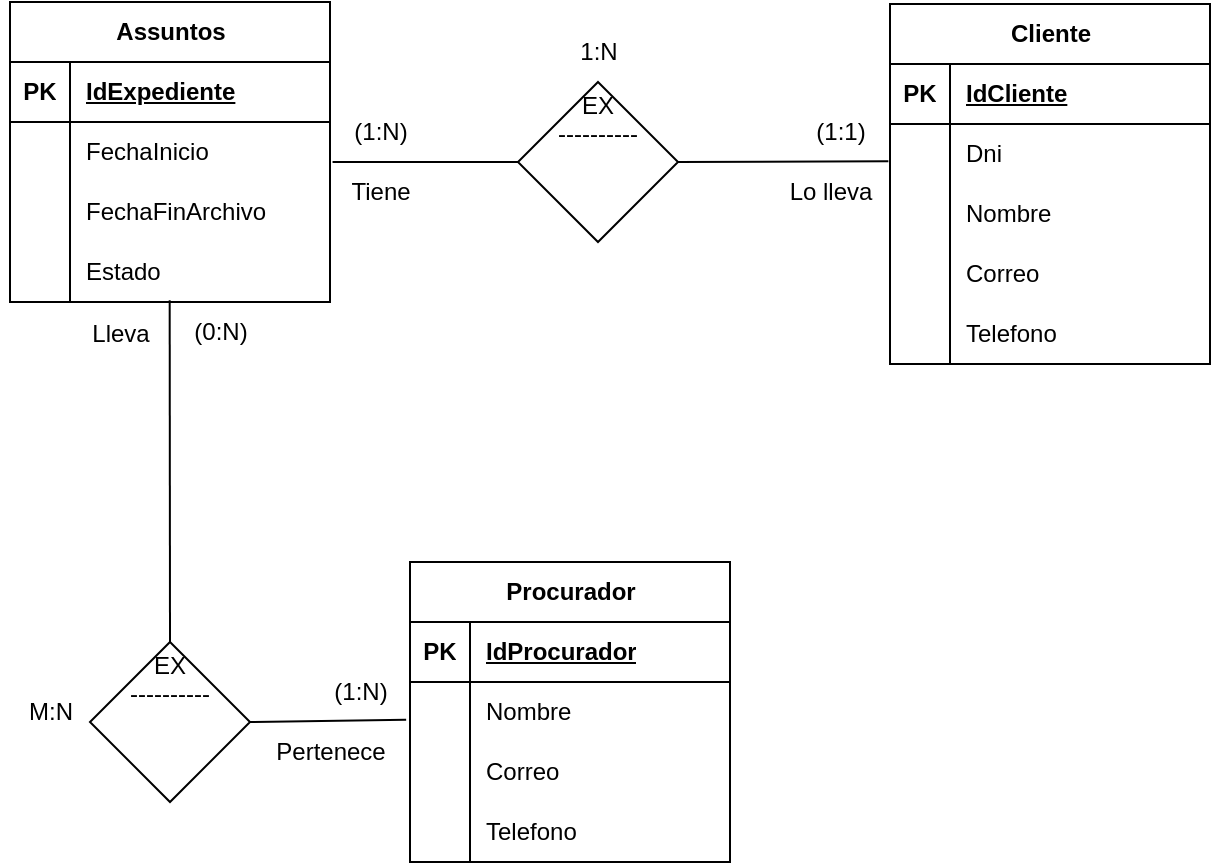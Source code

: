 <mxfile version="26.0.14">
  <diagram name="Página-1" id="xHfDyFCo1jr_LGeqsuyp">
    <mxGraphModel dx="478" dy="271" grid="1" gridSize="10" guides="1" tooltips="1" connect="1" arrows="1" fold="1" page="1" pageScale="1" pageWidth="827" pageHeight="1169" math="0" shadow="0">
      <root>
        <mxCell id="0" />
        <mxCell id="1" parent="0" />
        <mxCell id="jyjnI5o4pFwSkTSzeh7Q-1" value="Assuntos" style="shape=table;startSize=30;container=1;collapsible=1;childLayout=tableLayout;fixedRows=1;rowLines=0;fontStyle=1;align=center;resizeLast=1;html=1;" vertex="1" parent="1">
          <mxGeometry x="120" y="120" width="160" height="150" as="geometry" />
        </mxCell>
        <mxCell id="jyjnI5o4pFwSkTSzeh7Q-2" value="" style="shape=tableRow;horizontal=0;startSize=0;swimlaneHead=0;swimlaneBody=0;fillColor=none;collapsible=0;dropTarget=0;points=[[0,0.5],[1,0.5]];portConstraint=eastwest;top=0;left=0;right=0;bottom=1;" vertex="1" parent="jyjnI5o4pFwSkTSzeh7Q-1">
          <mxGeometry y="30" width="160" height="30" as="geometry" />
        </mxCell>
        <mxCell id="jyjnI5o4pFwSkTSzeh7Q-3" value="PK" style="shape=partialRectangle;connectable=0;fillColor=none;top=0;left=0;bottom=0;right=0;fontStyle=1;overflow=hidden;whiteSpace=wrap;html=1;" vertex="1" parent="jyjnI5o4pFwSkTSzeh7Q-2">
          <mxGeometry width="30" height="30" as="geometry">
            <mxRectangle width="30" height="30" as="alternateBounds" />
          </mxGeometry>
        </mxCell>
        <mxCell id="jyjnI5o4pFwSkTSzeh7Q-4" value="IdExpediente" style="shape=partialRectangle;connectable=0;fillColor=none;top=0;left=0;bottom=0;right=0;align=left;spacingLeft=6;fontStyle=5;overflow=hidden;whiteSpace=wrap;html=1;" vertex="1" parent="jyjnI5o4pFwSkTSzeh7Q-2">
          <mxGeometry x="30" width="130" height="30" as="geometry">
            <mxRectangle width="130" height="30" as="alternateBounds" />
          </mxGeometry>
        </mxCell>
        <mxCell id="jyjnI5o4pFwSkTSzeh7Q-5" value="" style="shape=tableRow;horizontal=0;startSize=0;swimlaneHead=0;swimlaneBody=0;fillColor=none;collapsible=0;dropTarget=0;points=[[0,0.5],[1,0.5]];portConstraint=eastwest;top=0;left=0;right=0;bottom=0;" vertex="1" parent="jyjnI5o4pFwSkTSzeh7Q-1">
          <mxGeometry y="60" width="160" height="30" as="geometry" />
        </mxCell>
        <mxCell id="jyjnI5o4pFwSkTSzeh7Q-6" value="" style="shape=partialRectangle;connectable=0;fillColor=none;top=0;left=0;bottom=0;right=0;editable=1;overflow=hidden;whiteSpace=wrap;html=1;" vertex="1" parent="jyjnI5o4pFwSkTSzeh7Q-5">
          <mxGeometry width="30" height="30" as="geometry">
            <mxRectangle width="30" height="30" as="alternateBounds" />
          </mxGeometry>
        </mxCell>
        <mxCell id="jyjnI5o4pFwSkTSzeh7Q-7" value="FechaInicio" style="shape=partialRectangle;connectable=0;fillColor=none;top=0;left=0;bottom=0;right=0;align=left;spacingLeft=6;overflow=hidden;whiteSpace=wrap;html=1;" vertex="1" parent="jyjnI5o4pFwSkTSzeh7Q-5">
          <mxGeometry x="30" width="130" height="30" as="geometry">
            <mxRectangle width="130" height="30" as="alternateBounds" />
          </mxGeometry>
        </mxCell>
        <mxCell id="jyjnI5o4pFwSkTSzeh7Q-8" value="" style="shape=tableRow;horizontal=0;startSize=0;swimlaneHead=0;swimlaneBody=0;fillColor=none;collapsible=0;dropTarget=0;points=[[0,0.5],[1,0.5]];portConstraint=eastwest;top=0;left=0;right=0;bottom=0;" vertex="1" parent="jyjnI5o4pFwSkTSzeh7Q-1">
          <mxGeometry y="90" width="160" height="30" as="geometry" />
        </mxCell>
        <mxCell id="jyjnI5o4pFwSkTSzeh7Q-9" value="" style="shape=partialRectangle;connectable=0;fillColor=none;top=0;left=0;bottom=0;right=0;editable=1;overflow=hidden;whiteSpace=wrap;html=1;" vertex="1" parent="jyjnI5o4pFwSkTSzeh7Q-8">
          <mxGeometry width="30" height="30" as="geometry">
            <mxRectangle width="30" height="30" as="alternateBounds" />
          </mxGeometry>
        </mxCell>
        <mxCell id="jyjnI5o4pFwSkTSzeh7Q-10" value="FechaFinArchivo" style="shape=partialRectangle;connectable=0;fillColor=none;top=0;left=0;bottom=0;right=0;align=left;spacingLeft=6;overflow=hidden;whiteSpace=wrap;html=1;" vertex="1" parent="jyjnI5o4pFwSkTSzeh7Q-8">
          <mxGeometry x="30" width="130" height="30" as="geometry">
            <mxRectangle width="130" height="30" as="alternateBounds" />
          </mxGeometry>
        </mxCell>
        <mxCell id="jyjnI5o4pFwSkTSzeh7Q-11" value="" style="shape=tableRow;horizontal=0;startSize=0;swimlaneHead=0;swimlaneBody=0;fillColor=none;collapsible=0;dropTarget=0;points=[[0,0.5],[1,0.5]];portConstraint=eastwest;top=0;left=0;right=0;bottom=0;" vertex="1" parent="jyjnI5o4pFwSkTSzeh7Q-1">
          <mxGeometry y="120" width="160" height="30" as="geometry" />
        </mxCell>
        <mxCell id="jyjnI5o4pFwSkTSzeh7Q-12" value="" style="shape=partialRectangle;connectable=0;fillColor=none;top=0;left=0;bottom=0;right=0;editable=1;overflow=hidden;whiteSpace=wrap;html=1;" vertex="1" parent="jyjnI5o4pFwSkTSzeh7Q-11">
          <mxGeometry width="30" height="30" as="geometry">
            <mxRectangle width="30" height="30" as="alternateBounds" />
          </mxGeometry>
        </mxCell>
        <mxCell id="jyjnI5o4pFwSkTSzeh7Q-13" value="Estado" style="shape=partialRectangle;connectable=0;fillColor=none;top=0;left=0;bottom=0;right=0;align=left;spacingLeft=6;overflow=hidden;whiteSpace=wrap;html=1;" vertex="1" parent="jyjnI5o4pFwSkTSzeh7Q-11">
          <mxGeometry x="30" width="130" height="30" as="geometry">
            <mxRectangle width="130" height="30" as="alternateBounds" />
          </mxGeometry>
        </mxCell>
        <mxCell id="jyjnI5o4pFwSkTSzeh7Q-14" value="Cliente" style="shape=table;startSize=30;container=1;collapsible=1;childLayout=tableLayout;fixedRows=1;rowLines=0;fontStyle=1;align=center;resizeLast=1;html=1;" vertex="1" parent="1">
          <mxGeometry x="560" y="121" width="160.0" height="180" as="geometry" />
        </mxCell>
        <mxCell id="jyjnI5o4pFwSkTSzeh7Q-15" value="" style="shape=tableRow;horizontal=0;startSize=0;swimlaneHead=0;swimlaneBody=0;fillColor=none;collapsible=0;dropTarget=0;points=[[0,0.5],[1,0.5]];portConstraint=eastwest;top=0;left=0;right=0;bottom=1;" vertex="1" parent="jyjnI5o4pFwSkTSzeh7Q-14">
          <mxGeometry y="30" width="160.0" height="30" as="geometry" />
        </mxCell>
        <mxCell id="jyjnI5o4pFwSkTSzeh7Q-16" value="PK" style="shape=partialRectangle;connectable=0;fillColor=none;top=0;left=0;bottom=0;right=0;fontStyle=1;overflow=hidden;whiteSpace=wrap;html=1;" vertex="1" parent="jyjnI5o4pFwSkTSzeh7Q-15">
          <mxGeometry width="30" height="30" as="geometry">
            <mxRectangle width="30" height="30" as="alternateBounds" />
          </mxGeometry>
        </mxCell>
        <mxCell id="jyjnI5o4pFwSkTSzeh7Q-17" value="IdCliente" style="shape=partialRectangle;connectable=0;fillColor=none;top=0;left=0;bottom=0;right=0;align=left;spacingLeft=6;fontStyle=5;overflow=hidden;whiteSpace=wrap;html=1;" vertex="1" parent="jyjnI5o4pFwSkTSzeh7Q-15">
          <mxGeometry x="30" width="130.0" height="30" as="geometry">
            <mxRectangle width="130.0" height="30" as="alternateBounds" />
          </mxGeometry>
        </mxCell>
        <mxCell id="jyjnI5o4pFwSkTSzeh7Q-18" value="" style="shape=tableRow;horizontal=0;startSize=0;swimlaneHead=0;swimlaneBody=0;fillColor=none;collapsible=0;dropTarget=0;points=[[0,0.5],[1,0.5]];portConstraint=eastwest;top=0;left=0;right=0;bottom=0;" vertex="1" parent="jyjnI5o4pFwSkTSzeh7Q-14">
          <mxGeometry y="60" width="160.0" height="30" as="geometry" />
        </mxCell>
        <mxCell id="jyjnI5o4pFwSkTSzeh7Q-19" value="" style="shape=partialRectangle;connectable=0;fillColor=none;top=0;left=0;bottom=0;right=0;editable=1;overflow=hidden;whiteSpace=wrap;html=1;" vertex="1" parent="jyjnI5o4pFwSkTSzeh7Q-18">
          <mxGeometry width="30" height="30" as="geometry">
            <mxRectangle width="30" height="30" as="alternateBounds" />
          </mxGeometry>
        </mxCell>
        <mxCell id="jyjnI5o4pFwSkTSzeh7Q-20" value="Dni" style="shape=partialRectangle;connectable=0;fillColor=none;top=0;left=0;bottom=0;right=0;align=left;spacingLeft=6;overflow=hidden;whiteSpace=wrap;html=1;" vertex="1" parent="jyjnI5o4pFwSkTSzeh7Q-18">
          <mxGeometry x="30" width="130.0" height="30" as="geometry">
            <mxRectangle width="130.0" height="30" as="alternateBounds" />
          </mxGeometry>
        </mxCell>
        <mxCell id="jyjnI5o4pFwSkTSzeh7Q-21" value="" style="shape=tableRow;horizontal=0;startSize=0;swimlaneHead=0;swimlaneBody=0;fillColor=none;collapsible=0;dropTarget=0;points=[[0,0.5],[1,0.5]];portConstraint=eastwest;top=0;left=0;right=0;bottom=0;" vertex="1" parent="jyjnI5o4pFwSkTSzeh7Q-14">
          <mxGeometry y="90" width="160.0" height="30" as="geometry" />
        </mxCell>
        <mxCell id="jyjnI5o4pFwSkTSzeh7Q-22" value="" style="shape=partialRectangle;connectable=0;fillColor=none;top=0;left=0;bottom=0;right=0;editable=1;overflow=hidden;whiteSpace=wrap;html=1;" vertex="1" parent="jyjnI5o4pFwSkTSzeh7Q-21">
          <mxGeometry width="30" height="30" as="geometry">
            <mxRectangle width="30" height="30" as="alternateBounds" />
          </mxGeometry>
        </mxCell>
        <mxCell id="jyjnI5o4pFwSkTSzeh7Q-23" value="Nombre" style="shape=partialRectangle;connectable=0;fillColor=none;top=0;left=0;bottom=0;right=0;align=left;spacingLeft=6;overflow=hidden;whiteSpace=wrap;html=1;" vertex="1" parent="jyjnI5o4pFwSkTSzeh7Q-21">
          <mxGeometry x="30" width="130.0" height="30" as="geometry">
            <mxRectangle width="130.0" height="30" as="alternateBounds" />
          </mxGeometry>
        </mxCell>
        <mxCell id="jyjnI5o4pFwSkTSzeh7Q-24" value="" style="shape=tableRow;horizontal=0;startSize=0;swimlaneHead=0;swimlaneBody=0;fillColor=none;collapsible=0;dropTarget=0;points=[[0,0.5],[1,0.5]];portConstraint=eastwest;top=0;left=0;right=0;bottom=0;" vertex="1" parent="jyjnI5o4pFwSkTSzeh7Q-14">
          <mxGeometry y="120" width="160.0" height="30" as="geometry" />
        </mxCell>
        <mxCell id="jyjnI5o4pFwSkTSzeh7Q-25" value="" style="shape=partialRectangle;connectable=0;fillColor=none;top=0;left=0;bottom=0;right=0;editable=1;overflow=hidden;whiteSpace=wrap;html=1;" vertex="1" parent="jyjnI5o4pFwSkTSzeh7Q-24">
          <mxGeometry width="30" height="30" as="geometry">
            <mxRectangle width="30" height="30" as="alternateBounds" />
          </mxGeometry>
        </mxCell>
        <mxCell id="jyjnI5o4pFwSkTSzeh7Q-26" value="Correo" style="shape=partialRectangle;connectable=0;fillColor=none;top=0;left=0;bottom=0;right=0;align=left;spacingLeft=6;overflow=hidden;whiteSpace=wrap;html=1;" vertex="1" parent="jyjnI5o4pFwSkTSzeh7Q-24">
          <mxGeometry x="30" width="130.0" height="30" as="geometry">
            <mxRectangle width="130.0" height="30" as="alternateBounds" />
          </mxGeometry>
        </mxCell>
        <mxCell id="jyjnI5o4pFwSkTSzeh7Q-30" value="" style="shape=tableRow;horizontal=0;startSize=0;swimlaneHead=0;swimlaneBody=0;fillColor=none;collapsible=0;dropTarget=0;points=[[0,0.5],[1,0.5]];portConstraint=eastwest;top=0;left=0;right=0;bottom=0;" vertex="1" parent="jyjnI5o4pFwSkTSzeh7Q-14">
          <mxGeometry y="150" width="160.0" height="30" as="geometry" />
        </mxCell>
        <mxCell id="jyjnI5o4pFwSkTSzeh7Q-31" value="" style="shape=partialRectangle;connectable=0;fillColor=none;top=0;left=0;bottom=0;right=0;editable=1;overflow=hidden;whiteSpace=wrap;html=1;" vertex="1" parent="jyjnI5o4pFwSkTSzeh7Q-30">
          <mxGeometry width="30" height="30" as="geometry">
            <mxRectangle width="30" height="30" as="alternateBounds" />
          </mxGeometry>
        </mxCell>
        <mxCell id="jyjnI5o4pFwSkTSzeh7Q-32" value="Telefono" style="shape=partialRectangle;connectable=0;fillColor=none;top=0;left=0;bottom=0;right=0;align=left;spacingLeft=6;overflow=hidden;whiteSpace=wrap;html=1;" vertex="1" parent="jyjnI5o4pFwSkTSzeh7Q-30">
          <mxGeometry x="30" width="130.0" height="30" as="geometry">
            <mxRectangle width="130.0" height="30" as="alternateBounds" />
          </mxGeometry>
        </mxCell>
        <mxCell id="jyjnI5o4pFwSkTSzeh7Q-35" value="" style="endArrow=none;html=1;rounded=0;entryX=0;entryY=0.5;entryDx=0;entryDy=0;exitX=1.008;exitY=0.667;exitDx=0;exitDy=0;exitPerimeter=0;entryPerimeter=0;movable=0;resizable=0;rotatable=0;deletable=0;editable=0;locked=1;connectable=0;" edge="1" parent="1" source="jyjnI5o4pFwSkTSzeh7Q-5" target="jyjnI5o4pFwSkTSzeh7Q-67">
          <mxGeometry width="50" height="50" relative="1" as="geometry">
            <mxPoint x="300" y="310" as="sourcePoint" />
            <mxPoint x="374" y="201" as="targetPoint" />
          </mxGeometry>
        </mxCell>
        <mxCell id="jyjnI5o4pFwSkTSzeh7Q-36" value="" style="endArrow=none;html=1;rounded=0;entryX=-0.005;entryY=0.622;entryDx=0;entryDy=0;exitX=1;exitY=0.5;exitDx=0;exitDy=0;entryPerimeter=0;movable=0;resizable=0;rotatable=0;deletable=0;editable=0;locked=1;connectable=0;" edge="1" parent="1" source="jyjnI5o4pFwSkTSzeh7Q-67" target="jyjnI5o4pFwSkTSzeh7Q-18">
          <mxGeometry width="50" height="50" relative="1" as="geometry">
            <mxPoint x="454" y="201" as="sourcePoint" />
            <mxPoint x="513" y="221" as="targetPoint" />
          </mxGeometry>
        </mxCell>
        <mxCell id="jyjnI5o4pFwSkTSzeh7Q-37" value="(1:1)" style="text;html=1;align=center;verticalAlign=middle;resizable=0;points=[];autosize=1;strokeColor=none;fillColor=none;" vertex="1" parent="1">
          <mxGeometry x="510" y="170" width="50" height="30" as="geometry" />
        </mxCell>
        <mxCell id="jyjnI5o4pFwSkTSzeh7Q-38" value="Lo lleva" style="text;html=1;align=center;verticalAlign=middle;resizable=0;points=[];autosize=1;strokeColor=none;fillColor=none;" vertex="1" parent="1">
          <mxGeometry x="500" y="200" width="60" height="30" as="geometry" />
        </mxCell>
        <mxCell id="jyjnI5o4pFwSkTSzeh7Q-39" value="Procurador" style="shape=table;startSize=30;container=1;collapsible=1;childLayout=tableLayout;fixedRows=1;rowLines=0;fontStyle=1;align=center;resizeLast=1;html=1;" vertex="1" parent="1">
          <mxGeometry x="320" y="400" width="160.0" height="150" as="geometry" />
        </mxCell>
        <mxCell id="jyjnI5o4pFwSkTSzeh7Q-40" value="" style="shape=tableRow;horizontal=0;startSize=0;swimlaneHead=0;swimlaneBody=0;fillColor=none;collapsible=0;dropTarget=0;points=[[0,0.5],[1,0.5]];portConstraint=eastwest;top=0;left=0;right=0;bottom=1;" vertex="1" parent="jyjnI5o4pFwSkTSzeh7Q-39">
          <mxGeometry y="30" width="160.0" height="30" as="geometry" />
        </mxCell>
        <mxCell id="jyjnI5o4pFwSkTSzeh7Q-41" value="PK" style="shape=partialRectangle;connectable=0;fillColor=none;top=0;left=0;bottom=0;right=0;fontStyle=1;overflow=hidden;whiteSpace=wrap;html=1;" vertex="1" parent="jyjnI5o4pFwSkTSzeh7Q-40">
          <mxGeometry width="30" height="30" as="geometry">
            <mxRectangle width="30" height="30" as="alternateBounds" />
          </mxGeometry>
        </mxCell>
        <mxCell id="jyjnI5o4pFwSkTSzeh7Q-42" value="IdProcurador" style="shape=partialRectangle;connectable=0;fillColor=none;top=0;left=0;bottom=0;right=0;align=left;spacingLeft=6;fontStyle=5;overflow=hidden;whiteSpace=wrap;html=1;" vertex="1" parent="jyjnI5o4pFwSkTSzeh7Q-40">
          <mxGeometry x="30" width="130.0" height="30" as="geometry">
            <mxRectangle width="130.0" height="30" as="alternateBounds" />
          </mxGeometry>
        </mxCell>
        <mxCell id="jyjnI5o4pFwSkTSzeh7Q-46" value="" style="shape=tableRow;horizontal=0;startSize=0;swimlaneHead=0;swimlaneBody=0;fillColor=none;collapsible=0;dropTarget=0;points=[[0,0.5],[1,0.5]];portConstraint=eastwest;top=0;left=0;right=0;bottom=0;" vertex="1" parent="jyjnI5o4pFwSkTSzeh7Q-39">
          <mxGeometry y="60" width="160.0" height="30" as="geometry" />
        </mxCell>
        <mxCell id="jyjnI5o4pFwSkTSzeh7Q-47" value="" style="shape=partialRectangle;connectable=0;fillColor=none;top=0;left=0;bottom=0;right=0;editable=1;overflow=hidden;whiteSpace=wrap;html=1;" vertex="1" parent="jyjnI5o4pFwSkTSzeh7Q-46">
          <mxGeometry width="30" height="30" as="geometry">
            <mxRectangle width="30" height="30" as="alternateBounds" />
          </mxGeometry>
        </mxCell>
        <mxCell id="jyjnI5o4pFwSkTSzeh7Q-48" value="Nombre" style="shape=partialRectangle;connectable=0;fillColor=none;top=0;left=0;bottom=0;right=0;align=left;spacingLeft=6;overflow=hidden;whiteSpace=wrap;html=1;" vertex="1" parent="jyjnI5o4pFwSkTSzeh7Q-46">
          <mxGeometry x="30" width="130.0" height="30" as="geometry">
            <mxRectangle width="130.0" height="30" as="alternateBounds" />
          </mxGeometry>
        </mxCell>
        <mxCell id="jyjnI5o4pFwSkTSzeh7Q-49" value="" style="shape=tableRow;horizontal=0;startSize=0;swimlaneHead=0;swimlaneBody=0;fillColor=none;collapsible=0;dropTarget=0;points=[[0,0.5],[1,0.5]];portConstraint=eastwest;top=0;left=0;right=0;bottom=0;" vertex="1" parent="jyjnI5o4pFwSkTSzeh7Q-39">
          <mxGeometry y="90" width="160.0" height="30" as="geometry" />
        </mxCell>
        <mxCell id="jyjnI5o4pFwSkTSzeh7Q-50" value="" style="shape=partialRectangle;connectable=0;fillColor=none;top=0;left=0;bottom=0;right=0;editable=1;overflow=hidden;whiteSpace=wrap;html=1;" vertex="1" parent="jyjnI5o4pFwSkTSzeh7Q-49">
          <mxGeometry width="30" height="30" as="geometry">
            <mxRectangle width="30" height="30" as="alternateBounds" />
          </mxGeometry>
        </mxCell>
        <mxCell id="jyjnI5o4pFwSkTSzeh7Q-51" value="Correo" style="shape=partialRectangle;connectable=0;fillColor=none;top=0;left=0;bottom=0;right=0;align=left;spacingLeft=6;overflow=hidden;whiteSpace=wrap;html=1;" vertex="1" parent="jyjnI5o4pFwSkTSzeh7Q-49">
          <mxGeometry x="30" width="130.0" height="30" as="geometry">
            <mxRectangle width="130.0" height="30" as="alternateBounds" />
          </mxGeometry>
        </mxCell>
        <mxCell id="jyjnI5o4pFwSkTSzeh7Q-52" value="" style="shape=tableRow;horizontal=0;startSize=0;swimlaneHead=0;swimlaneBody=0;fillColor=none;collapsible=0;dropTarget=0;points=[[0,0.5],[1,0.5]];portConstraint=eastwest;top=0;left=0;right=0;bottom=0;" vertex="1" parent="jyjnI5o4pFwSkTSzeh7Q-39">
          <mxGeometry y="120" width="160.0" height="30" as="geometry" />
        </mxCell>
        <mxCell id="jyjnI5o4pFwSkTSzeh7Q-53" value="" style="shape=partialRectangle;connectable=0;fillColor=none;top=0;left=0;bottom=0;right=0;editable=1;overflow=hidden;whiteSpace=wrap;html=1;" vertex="1" parent="jyjnI5o4pFwSkTSzeh7Q-52">
          <mxGeometry width="30" height="30" as="geometry">
            <mxRectangle width="30" height="30" as="alternateBounds" />
          </mxGeometry>
        </mxCell>
        <mxCell id="jyjnI5o4pFwSkTSzeh7Q-54" value="Telefono" style="shape=partialRectangle;connectable=0;fillColor=none;top=0;left=0;bottom=0;right=0;align=left;spacingLeft=6;overflow=hidden;whiteSpace=wrap;html=1;" vertex="1" parent="jyjnI5o4pFwSkTSzeh7Q-52">
          <mxGeometry x="30" width="130.0" height="30" as="geometry">
            <mxRectangle width="130.0" height="30" as="alternateBounds" />
          </mxGeometry>
        </mxCell>
        <mxCell id="jyjnI5o4pFwSkTSzeh7Q-55" value="(1:N)" style="text;html=1;align=center;verticalAlign=middle;resizable=0;points=[];autosize=1;strokeColor=none;fillColor=none;" vertex="1" parent="1">
          <mxGeometry x="280" y="170" width="50" height="30" as="geometry" />
        </mxCell>
        <mxCell id="jyjnI5o4pFwSkTSzeh7Q-56" value="Tiene" style="text;html=1;align=center;verticalAlign=middle;resizable=0;points=[];autosize=1;strokeColor=none;fillColor=none;" vertex="1" parent="1">
          <mxGeometry x="280" y="200" width="50" height="30" as="geometry" />
        </mxCell>
        <mxCell id="jyjnI5o4pFwSkTSzeh7Q-57" value="EX&lt;br&gt;----------&lt;div&gt;&lt;br&gt;&lt;br&gt;&lt;br&gt;&lt;/div&gt;" style="rhombus;whiteSpace=wrap;html=1;" vertex="1" parent="1">
          <mxGeometry x="160" y="440" width="80" height="80" as="geometry" />
        </mxCell>
        <mxCell id="jyjnI5o4pFwSkTSzeh7Q-58" value="" style="endArrow=none;html=1;rounded=0;entryX=0.5;entryY=0;entryDx=0;entryDy=0;exitX=0.499;exitY=0.971;exitDx=0;exitDy=0;exitPerimeter=0;" edge="1" parent="1" target="jyjnI5o4pFwSkTSzeh7Q-57" source="jyjnI5o4pFwSkTSzeh7Q-11">
          <mxGeometry width="50" height="50" relative="1" as="geometry">
            <mxPoint x="30" y="479" as="sourcePoint" />
            <mxPoint x="99" y="539" as="targetPoint" />
          </mxGeometry>
        </mxCell>
        <mxCell id="jyjnI5o4pFwSkTSzeh7Q-59" value="" style="endArrow=none;html=1;rounded=0;entryX=-0.012;entryY=0.629;entryDx=0;entryDy=0;exitX=1;exitY=0.5;exitDx=0;exitDy=0;entryPerimeter=0;" edge="1" parent="1" source="jyjnI5o4pFwSkTSzeh7Q-57" target="jyjnI5o4pFwSkTSzeh7Q-46">
          <mxGeometry width="50" height="50" relative="1" as="geometry">
            <mxPoint x="169" y="499" as="sourcePoint" />
            <mxPoint x="308" y="479" as="targetPoint" />
          </mxGeometry>
        </mxCell>
        <mxCell id="jyjnI5o4pFwSkTSzeh7Q-61" value="(0:N)" style="text;html=1;align=center;verticalAlign=middle;resizable=0;points=[];autosize=1;strokeColor=none;fillColor=none;" vertex="1" parent="1">
          <mxGeometry x="200" y="270" width="50" height="30" as="geometry" />
        </mxCell>
        <mxCell id="jyjnI5o4pFwSkTSzeh7Q-62" value="(1:N)" style="text;html=1;align=center;verticalAlign=middle;resizable=0;points=[];autosize=1;strokeColor=none;fillColor=none;" vertex="1" parent="1">
          <mxGeometry x="270" y="450" width="50" height="30" as="geometry" />
        </mxCell>
        <mxCell id="jyjnI5o4pFwSkTSzeh7Q-65" value="Lleva" style="text;html=1;align=center;verticalAlign=middle;resizable=0;points=[];autosize=1;strokeColor=none;fillColor=none;" vertex="1" parent="1">
          <mxGeometry x="150" y="271" width="50" height="30" as="geometry" />
        </mxCell>
        <mxCell id="jyjnI5o4pFwSkTSzeh7Q-66" value="Pertenece" style="text;html=1;align=center;verticalAlign=middle;resizable=0;points=[];autosize=1;strokeColor=none;fillColor=none;" vertex="1" parent="1">
          <mxGeometry x="240" y="480" width="80" height="30" as="geometry" />
        </mxCell>
        <mxCell id="jyjnI5o4pFwSkTSzeh7Q-67" value="EX&lt;br&gt;----------&lt;div&gt;&lt;br&gt;&lt;br&gt;&lt;br&gt;&lt;/div&gt;" style="rhombus;whiteSpace=wrap;html=1;movable=1;resizable=1;rotatable=1;deletable=1;editable=1;locked=0;connectable=1;" vertex="1" parent="1">
          <mxGeometry x="374" y="160" width="80" height="80" as="geometry" />
        </mxCell>
        <mxCell id="jyjnI5o4pFwSkTSzeh7Q-68" value="1:N" style="text;html=1;align=center;verticalAlign=middle;resizable=0;points=[];autosize=1;strokeColor=none;fillColor=none;" vertex="1" parent="1">
          <mxGeometry x="394" y="130" width="40" height="30" as="geometry" />
        </mxCell>
        <mxCell id="jyjnI5o4pFwSkTSzeh7Q-69" value="M:N" style="text;html=1;align=center;verticalAlign=middle;resizable=0;points=[];autosize=1;strokeColor=none;fillColor=none;" vertex="1" parent="1">
          <mxGeometry x="115" y="460" width="50" height="30" as="geometry" />
        </mxCell>
      </root>
    </mxGraphModel>
  </diagram>
</mxfile>
